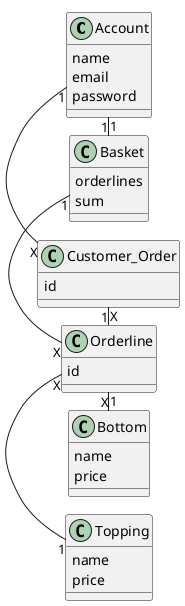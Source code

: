 @startuml
'https://plantuml.com/class-diagram
left to right direction

class Account {
name
email
password
}

class Customer_Order {
id
}

class Orderline {
id
}

class Topping {
name
price
}

class Bottom {
name
price
}

class Basket {
orderlines
sum
}

'X symbolises *
Account "1" - "X" Customer_Order
Account "1" - "1" Basket
Customer_Order "1" - "X" Orderline
Orderline "X" - "1" Topping
Orderline "X" - "1" Bottom
Basket "1" - "X" Orderline

!pragma layout smetana
@enduml